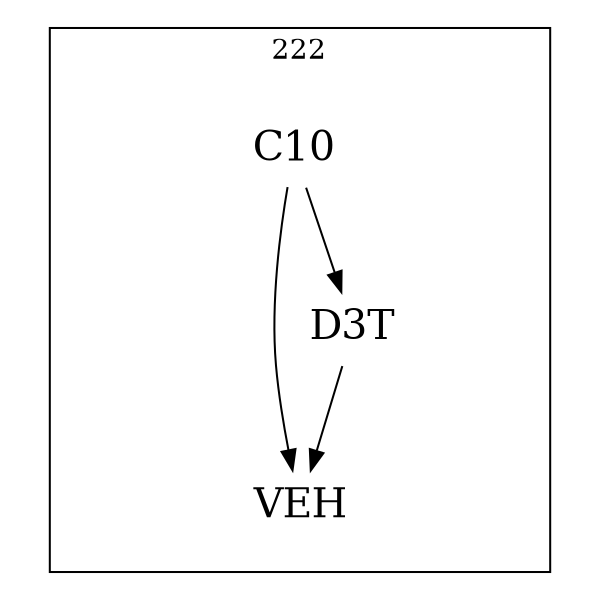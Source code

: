 strict digraph DAGS {
	size = "4,4!" ; ratio ="fill"; subgraph cluster_0{
			labeldoc = "t";
			label = "222";node	[label= VEH, shape = plaintext, fontsize=20] VEH;node	[label= D3T, shape = plaintext, fontsize=20] D3T;node	[label= C10, shape = plaintext, fontsize=20] C10;
D3T->VEH;
C10->VEH;
C10->D3T;
	}}